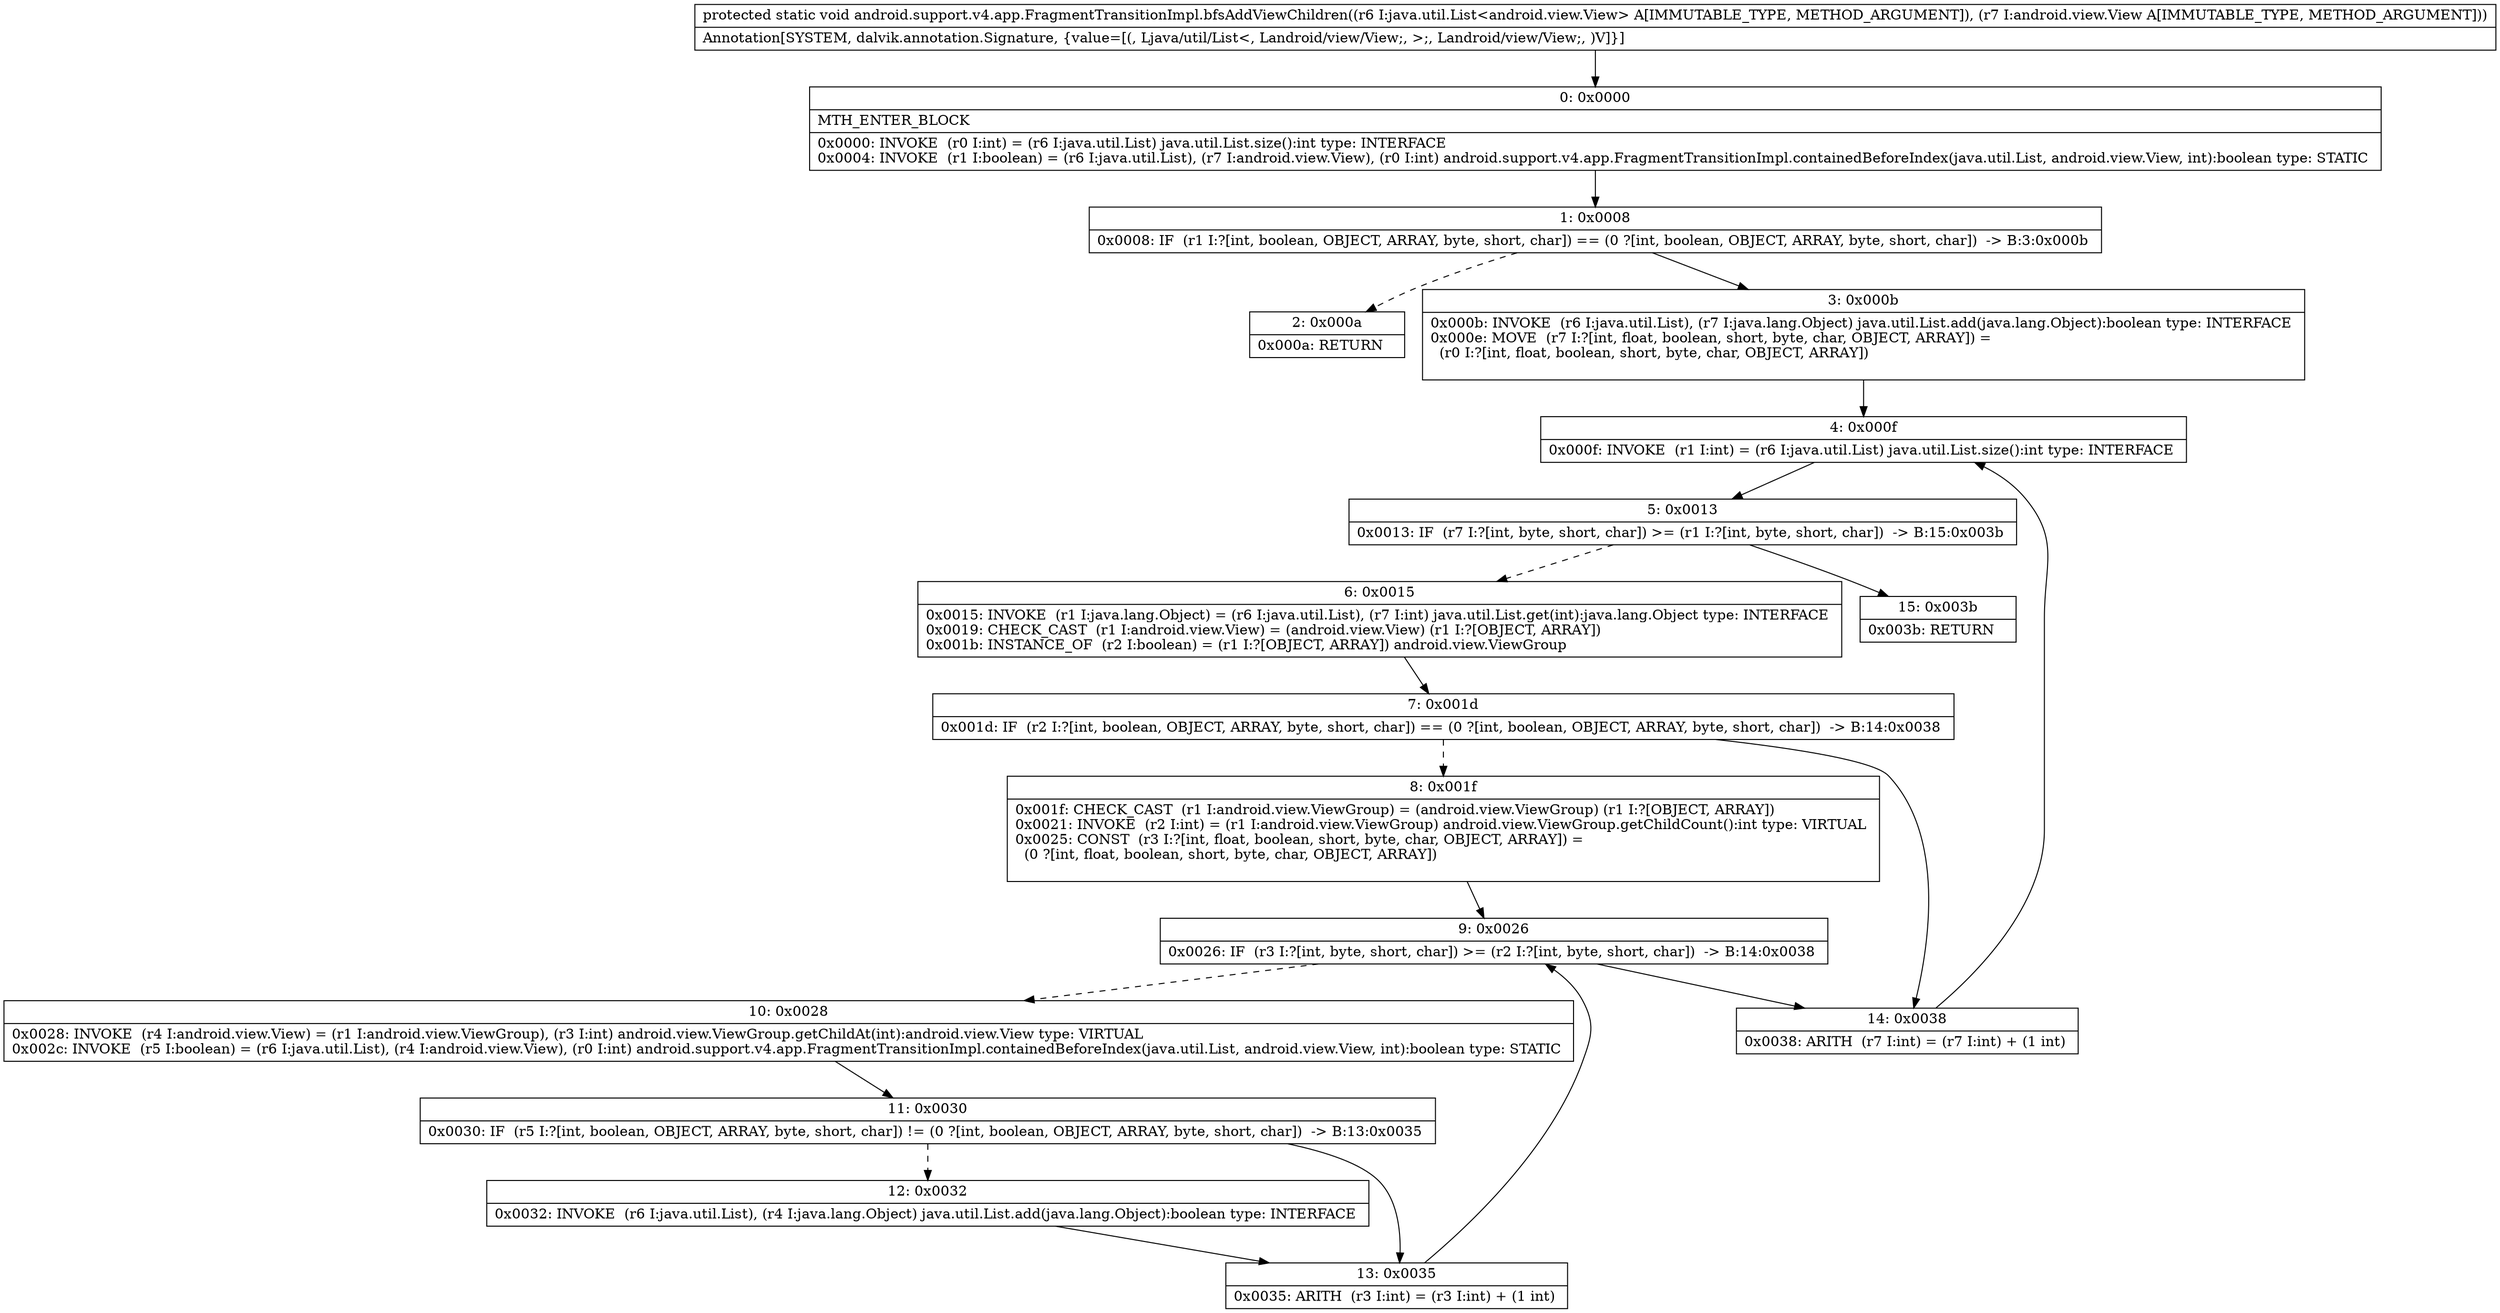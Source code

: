 digraph "CFG forandroid.support.v4.app.FragmentTransitionImpl.bfsAddViewChildren(Ljava\/util\/List;Landroid\/view\/View;)V" {
Node_0 [shape=record,label="{0\:\ 0x0000|MTH_ENTER_BLOCK\l|0x0000: INVOKE  (r0 I:int) = (r6 I:java.util.List) java.util.List.size():int type: INTERFACE \l0x0004: INVOKE  (r1 I:boolean) = (r6 I:java.util.List), (r7 I:android.view.View), (r0 I:int) android.support.v4.app.FragmentTransitionImpl.containedBeforeIndex(java.util.List, android.view.View, int):boolean type: STATIC \l}"];
Node_1 [shape=record,label="{1\:\ 0x0008|0x0008: IF  (r1 I:?[int, boolean, OBJECT, ARRAY, byte, short, char]) == (0 ?[int, boolean, OBJECT, ARRAY, byte, short, char])  \-\> B:3:0x000b \l}"];
Node_2 [shape=record,label="{2\:\ 0x000a|0x000a: RETURN   \l}"];
Node_3 [shape=record,label="{3\:\ 0x000b|0x000b: INVOKE  (r6 I:java.util.List), (r7 I:java.lang.Object) java.util.List.add(java.lang.Object):boolean type: INTERFACE \l0x000e: MOVE  (r7 I:?[int, float, boolean, short, byte, char, OBJECT, ARRAY]) = \l  (r0 I:?[int, float, boolean, short, byte, char, OBJECT, ARRAY])\l \l}"];
Node_4 [shape=record,label="{4\:\ 0x000f|0x000f: INVOKE  (r1 I:int) = (r6 I:java.util.List) java.util.List.size():int type: INTERFACE \l}"];
Node_5 [shape=record,label="{5\:\ 0x0013|0x0013: IF  (r7 I:?[int, byte, short, char]) \>= (r1 I:?[int, byte, short, char])  \-\> B:15:0x003b \l}"];
Node_6 [shape=record,label="{6\:\ 0x0015|0x0015: INVOKE  (r1 I:java.lang.Object) = (r6 I:java.util.List), (r7 I:int) java.util.List.get(int):java.lang.Object type: INTERFACE \l0x0019: CHECK_CAST  (r1 I:android.view.View) = (android.view.View) (r1 I:?[OBJECT, ARRAY]) \l0x001b: INSTANCE_OF  (r2 I:boolean) = (r1 I:?[OBJECT, ARRAY]) android.view.ViewGroup \l}"];
Node_7 [shape=record,label="{7\:\ 0x001d|0x001d: IF  (r2 I:?[int, boolean, OBJECT, ARRAY, byte, short, char]) == (0 ?[int, boolean, OBJECT, ARRAY, byte, short, char])  \-\> B:14:0x0038 \l}"];
Node_8 [shape=record,label="{8\:\ 0x001f|0x001f: CHECK_CAST  (r1 I:android.view.ViewGroup) = (android.view.ViewGroup) (r1 I:?[OBJECT, ARRAY]) \l0x0021: INVOKE  (r2 I:int) = (r1 I:android.view.ViewGroup) android.view.ViewGroup.getChildCount():int type: VIRTUAL \l0x0025: CONST  (r3 I:?[int, float, boolean, short, byte, char, OBJECT, ARRAY]) = \l  (0 ?[int, float, boolean, short, byte, char, OBJECT, ARRAY])\l \l}"];
Node_9 [shape=record,label="{9\:\ 0x0026|0x0026: IF  (r3 I:?[int, byte, short, char]) \>= (r2 I:?[int, byte, short, char])  \-\> B:14:0x0038 \l}"];
Node_10 [shape=record,label="{10\:\ 0x0028|0x0028: INVOKE  (r4 I:android.view.View) = (r1 I:android.view.ViewGroup), (r3 I:int) android.view.ViewGroup.getChildAt(int):android.view.View type: VIRTUAL \l0x002c: INVOKE  (r5 I:boolean) = (r6 I:java.util.List), (r4 I:android.view.View), (r0 I:int) android.support.v4.app.FragmentTransitionImpl.containedBeforeIndex(java.util.List, android.view.View, int):boolean type: STATIC \l}"];
Node_11 [shape=record,label="{11\:\ 0x0030|0x0030: IF  (r5 I:?[int, boolean, OBJECT, ARRAY, byte, short, char]) != (0 ?[int, boolean, OBJECT, ARRAY, byte, short, char])  \-\> B:13:0x0035 \l}"];
Node_12 [shape=record,label="{12\:\ 0x0032|0x0032: INVOKE  (r6 I:java.util.List), (r4 I:java.lang.Object) java.util.List.add(java.lang.Object):boolean type: INTERFACE \l}"];
Node_13 [shape=record,label="{13\:\ 0x0035|0x0035: ARITH  (r3 I:int) = (r3 I:int) + (1 int) \l}"];
Node_14 [shape=record,label="{14\:\ 0x0038|0x0038: ARITH  (r7 I:int) = (r7 I:int) + (1 int) \l}"];
Node_15 [shape=record,label="{15\:\ 0x003b|0x003b: RETURN   \l}"];
MethodNode[shape=record,label="{protected static void android.support.v4.app.FragmentTransitionImpl.bfsAddViewChildren((r6 I:java.util.List\<android.view.View\> A[IMMUTABLE_TYPE, METHOD_ARGUMENT]), (r7 I:android.view.View A[IMMUTABLE_TYPE, METHOD_ARGUMENT]))  | Annotation[SYSTEM, dalvik.annotation.Signature, \{value=[(, Ljava\/util\/List\<, Landroid\/view\/View;, \>;, Landroid\/view\/View;, )V]\}]\l}"];
MethodNode -> Node_0;
Node_0 -> Node_1;
Node_1 -> Node_2[style=dashed];
Node_1 -> Node_3;
Node_3 -> Node_4;
Node_4 -> Node_5;
Node_5 -> Node_6[style=dashed];
Node_5 -> Node_15;
Node_6 -> Node_7;
Node_7 -> Node_8[style=dashed];
Node_7 -> Node_14;
Node_8 -> Node_9;
Node_9 -> Node_10[style=dashed];
Node_9 -> Node_14;
Node_10 -> Node_11;
Node_11 -> Node_12[style=dashed];
Node_11 -> Node_13;
Node_12 -> Node_13;
Node_13 -> Node_9;
Node_14 -> Node_4;
}

